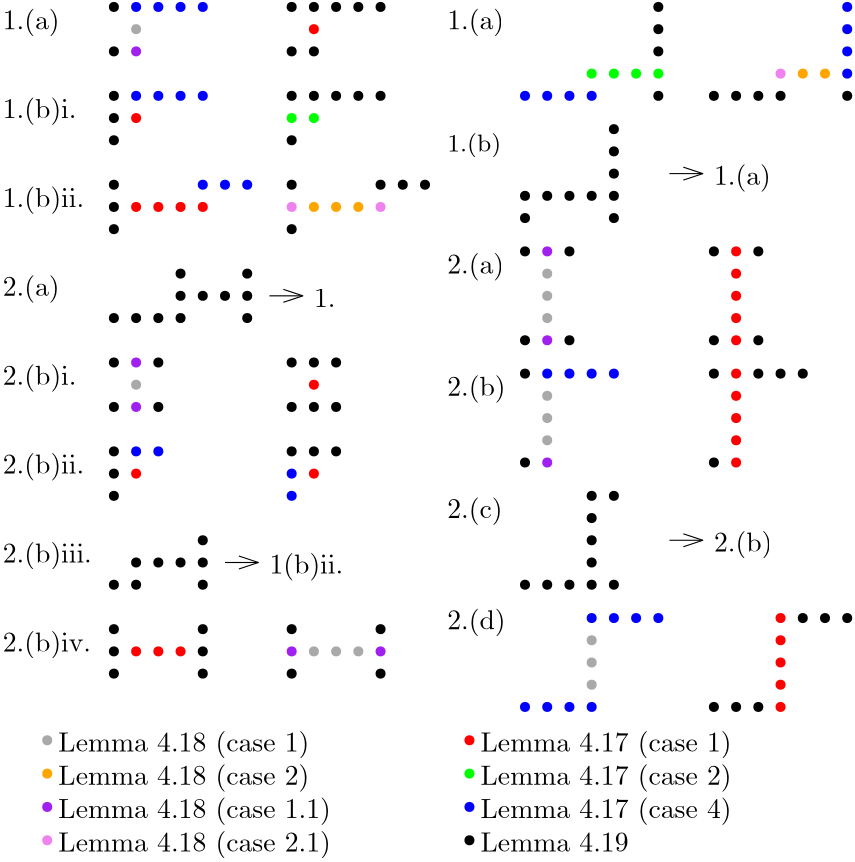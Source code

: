 <?xml version="1.0"?>
<!DOCTYPE ipe SYSTEM "ipe.dtd">
<ipe version="70005" creator="Ipe 7.1.4">
<info created="D:20170417181645" modified="D:20170417192416"/>
<ipestyle name="basic">
<symbol name="arrow/arc(spx)">
<path stroke="sym-stroke" fill="sym-stroke" pen="sym-pen">
0 0 m
-1 0.333 l
-1 -0.333 l
h
</path>
</symbol>
<symbol name="arrow/farc(spx)">
<path stroke="sym-stroke" fill="white" pen="sym-pen">
0 0 m
-1 0.333 l
-1 -0.333 l
h
</path>
</symbol>
<symbol name="mark/circle(sx)" transformations="translations">
<path fill="sym-stroke">
0.6 0 0 0.6 0 0 e
0.4 0 0 0.4 0 0 e
</path>
</symbol>
<symbol name="mark/disk(sx)" transformations="translations">
<path fill="sym-stroke">
0.6 0 0 0.6 0 0 e
</path>
</symbol>
<symbol name="mark/fdisk(sfx)" transformations="translations">
<group>
<path fill="sym-fill">
0.5 0 0 0.5 0 0 e
</path>
<path fill="sym-stroke" fillrule="eofill">
0.6 0 0 0.6 0 0 e
0.4 0 0 0.4 0 0 e
</path>
</group>
</symbol>
<symbol name="mark/box(sx)" transformations="translations">
<path fill="sym-stroke" fillrule="eofill">
-0.6 -0.6 m
0.6 -0.6 l
0.6 0.6 l
-0.6 0.6 l
h
-0.4 -0.4 m
0.4 -0.4 l
0.4 0.4 l
-0.4 0.4 l
h
</path>
</symbol>
<symbol name="mark/square(sx)" transformations="translations">
<path fill="sym-stroke">
-0.6 -0.6 m
0.6 -0.6 l
0.6 0.6 l
-0.6 0.6 l
h
</path>
</symbol>
<symbol name="mark/fsquare(sfx)" transformations="translations">
<group>
<path fill="sym-fill">
-0.5 -0.5 m
0.5 -0.5 l
0.5 0.5 l
-0.5 0.5 l
h
</path>
<path fill="sym-stroke" fillrule="eofill">
-0.6 -0.6 m
0.6 -0.6 l
0.6 0.6 l
-0.6 0.6 l
h
-0.4 -0.4 m
0.4 -0.4 l
0.4 0.4 l
-0.4 0.4 l
h
</path>
</group>
</symbol>
<symbol name="mark/cross(sx)" transformations="translations">
<group>
<path fill="sym-stroke">
-0.43 -0.57 m
0.57 0.43 l
0.43 0.57 l
-0.57 -0.43 l
h
</path>
<path fill="sym-stroke">
-0.43 0.57 m
0.57 -0.43 l
0.43 -0.57 l
-0.57 0.43 l
h
</path>
</group>
</symbol>
<symbol name="arrow/fnormal(spx)">
<path stroke="sym-stroke" fill="white" pen="sym-pen">
0 0 m
-1 0.333 l
-1 -0.333 l
h
</path>
</symbol>
<symbol name="arrow/pointed(spx)">
<path stroke="sym-stroke" fill="sym-stroke" pen="sym-pen">
0 0 m
-1 0.333 l
-0.8 0 l
-1 -0.333 l
h
</path>
</symbol>
<symbol name="arrow/fpointed(spx)">
<path stroke="sym-stroke" fill="white" pen="sym-pen">
0 0 m
-1 0.333 l
-0.8 0 l
-1 -0.333 l
h
</path>
</symbol>
<symbol name="arrow/linear(spx)">
<path stroke="sym-stroke" pen="sym-pen">
-1 0.333 m
0 0 l
-1 -0.333 l
</path>
</symbol>
<symbol name="arrow/fdouble(spx)">
<path stroke="sym-stroke" fill="white" pen="sym-pen">
0 0 m
-1 0.333 l
-1 -0.333 l
h
-1 0 m
-2 0.333 l
-2 -0.333 l
h
</path>
</symbol>
<symbol name="arrow/double(spx)">
<path stroke="sym-stroke" fill="sym-stroke" pen="sym-pen">
0 0 m
-1 0.333 l
-1 -0.333 l
h
-1 0 m
-2 0.333 l
-2 -0.333 l
h
</path>
</symbol>
<pen name="heavier" value="0.8"/>
<pen name="fat" value="1.2"/>
<pen name="ultrafat" value="2"/>
<symbolsize name="large" value="5"/>
<symbolsize name="small" value="2"/>
<symbolsize name="tiny" value="1.1"/>
<arrowsize name="large" value="10"/>
<arrowsize name="small" value="5"/>
<arrowsize name="tiny" value="3"/>
<color name="red" value="1 0 0"/>
<color name="green" value="0 1 0"/>
<color name="blue" value="0 0 1"/>
<color name="yellow" value="1 1 0"/>
<color name="orange" value="1 0.647 0"/>
<color name="gold" value="1 0.843 0"/>
<color name="purple" value="0.627 0.125 0.941"/>
<color name="gray" value="0.745"/>
<color name="brown" value="0.647 0.165 0.165"/>
<color name="navy" value="0 0 0.502"/>
<color name="pink" value="1 0.753 0.796"/>
<color name="seagreen" value="0.18 0.545 0.341"/>
<color name="turquoise" value="0.251 0.878 0.816"/>
<color name="violet" value="0.933 0.51 0.933"/>
<color name="darkblue" value="0 0 0.545"/>
<color name="darkcyan" value="0 0.545 0.545"/>
<color name="darkgray" value="0.663"/>
<color name="darkgreen" value="0 0.392 0"/>
<color name="darkmagenta" value="0.545 0 0.545"/>
<color name="darkorange" value="1 0.549 0"/>
<color name="darkred" value="0.545 0 0"/>
<color name="lightblue" value="0.678 0.847 0.902"/>
<color name="lightcyan" value="0.878 1 1"/>
<color name="lightgray" value="0.827"/>
<color name="lightgreen" value="0.565 0.933 0.565"/>
<color name="lightyellow" value="1 1 0.878"/>
<dashstyle name="dashed" value="[4] 0"/>
<dashstyle name="dotted" value="[1 3] 0"/>
<dashstyle name="dash dotted" value="[4 2 1 2] 0"/>
<dashstyle name="dash dot dotted" value="[4 2 1 2 1 2] 0"/>
<textsize name="large" value="\large"/>
<textsize name="small" value="\small"/>
<textsize name="tiny" value="\tiny"/>
<textsize name="Large" value="\Large"/>
<textsize name="LARGE" value="\LARGE"/>
<textsize name="huge" value="\huge"/>
<textsize name="Huge" value="\Huge"/>
<textsize name="footnote" value="\footnotesize"/>
<textstyle name="center" begin="\begin{center}" end="\end{center}"/>
<textstyle name="itemize" begin="\begin{itemize}" end="\end{itemize}"/>
<textstyle name="item" begin="\begin{itemize}\item{}" end="\end{itemize}"/>
<gridsize name="4 pts" value="4"/>
<gridsize name="8 pts (~3 mm)" value="8"/>
<gridsize name="16 pts (~6 mm)" value="16"/>
<gridsize name="32 pts (~12 mm)" value="32"/>
<gridsize name="10 pts (~3.5 mm)" value="10"/>
<gridsize name="20 pts (~7 mm)" value="20"/>
<gridsize name="14 pts (~5 mm)" value="14"/>
<gridsize name="28 pts (~10 mm)" value="28"/>
<gridsize name="56 pts (~20 mm)" value="56"/>
<anglesize name="90 deg" value="90"/>
<anglesize name="60 deg" value="60"/>
<anglesize name="45 deg" value="45"/>
<anglesize name="30 deg" value="30"/>
<anglesize name="22.5 deg" value="22.5"/>
<tiling name="falling" angle="-60" step="4" width="1"/>
<tiling name="rising" angle="30" step="4" width="1"/>
</ipestyle>
<page>
<layer name="alpha"/>
<view layers="alpha" active="alpha"/>
<text layer="alpha" matrix="1 0 0 1 156 -48" transformations="translations" pos="4 832" stroke="black" type="label" width="19.455" height="6.726" depth="2.24" valign="baseline" size="small">1.(b)</text>
<text matrix="1 0 0 1 156 32" transformations="translations" pos="4 796" stroke="black" type="label" width="20.479" height="7.473" depth="2.49" valign="baseline">1.(a)</text>
<text matrix="1 0 0 1 156 4" transformations="translations" pos="4 736" stroke="black" type="label" width="20.479" height="7.473" depth="2.49" valign="baseline">2.(a)</text>
<text matrix="1 0 0 1 156 20" transformations="translations" pos="4 676" stroke="black" type="label" width="21.032" height="7.473" depth="2.49" valign="baseline">2.(b)</text>
<text matrix="1 0 0 1 156 24" transformations="translations" pos="4 628" stroke="black" type="label" width="19.925" height="7.473" depth="2.49" valign="baseline">2.(c)</text>
<use matrix="1 0 0 1 152 -44" name="mark/disk(sx)" pos="68 836" size="normal" stroke="black"/>
<use matrix="1 0 0 1 152 -44" name="mark/disk(sx)" pos="68 828" size="normal" stroke="black"/>
<use matrix="1 0 0 1 152 -44" name="mark/disk(sx)" pos="68 820" size="normal" stroke="black"/>
<use matrix="1 0 0 1 152 -44" name="mark/disk(sx)" pos="68 812" size="normal" stroke="black"/>
<use matrix="1 0 0 1 152 -44" name="mark/disk(sx)" pos="68 804" size="normal" stroke="black"/>
<use matrix="1 0 0 1 152 -44" name="mark/disk(sx)" pos="60 812" size="normal" stroke="black"/>
<use matrix="1 0 0 1 152 -44" name="mark/disk(sx)" pos="52 812" size="normal" stroke="black"/>
<use matrix="1 0 0 1 152 -44" name="mark/disk(sx)" pos="44 812" size="normal" stroke="black"/>
<use matrix="1 0 0 1 152 -44" name="mark/disk(sx)" pos="36 812" size="normal" stroke="black"/>
<use matrix="1 0 0 1 152 -44" name="mark/disk(sx)" pos="36 804" size="normal" stroke="black"/>
<use matrix="1 0 0 1 156 44" name="mark/disk(sx)" pos="80 792" size="normal" stroke="black"/>
<use matrix="1 0 0 1 156 44" name="mark/disk(sx)" pos="80 784" size="normal" stroke="black"/>
<use matrix="1 0 0 1 156 44" name="mark/disk(sx)" pos="80 776" size="normal" stroke="black"/>
<use matrix="1 0 0 1 156 44" name="mark/disk(sx)" pos="80 768" size="normal" stroke="green"/>
<use matrix="1 0 0 1 156 44" name="mark/disk(sx)" pos="80 760" size="normal" stroke="black"/>
<use matrix="1 0 0 1 156 44" name="mark/disk(sx)" pos="72 768" size="normal" stroke="green"/>
<use matrix="1 0 0 1 156 44" name="mark/disk(sx)" pos="64 768" size="normal" stroke="green"/>
<use matrix="1 0 0 1 156 44" name="mark/disk(sx)" pos="56 768" size="normal" stroke="green"/>
<use matrix="1 0 0 1 156 44" name="mark/disk(sx)" pos="56 760" size="normal" stroke="blue"/>
<use matrix="1 0 0 1 156 44" name="mark/disk(sx)" pos="48 760" size="normal" stroke="blue"/>
<use matrix="1 0 0 1 156 44" name="mark/disk(sx)" pos="40 760" size="normal" stroke="blue"/>
<use matrix="1 0 0 1 156 44" name="mark/disk(sx)" pos="32 760" size="normal" stroke="blue"/>
<use matrix="1 0 0 1 224 44" name="mark/disk(sx)" pos="80 792" size="normal" stroke="blue"/>
<use matrix="1 0 0 1 224 44" name="mark/disk(sx)" pos="80 784" size="normal" stroke="blue"/>
<use matrix="1 0 0 1 224 44" name="mark/disk(sx)" pos="80 776" size="normal" stroke="blue"/>
<use matrix="1 0 0 1 224 44" name="mark/disk(sx)" pos="80 768" size="normal" stroke="blue"/>
<use matrix="1 0 0 1 224 44" name="mark/disk(sx)" pos="80 760" size="normal" stroke="black"/>
<use matrix="1 0 0 1 224 44" name="mark/disk(sx)" pos="72 768" size="normal" stroke="orange"/>
<use matrix="1 0 0 1 224 44" name="mark/disk(sx)" pos="64 768" size="normal" stroke="orange"/>
<use matrix="1 0 0 1 224 44" name="mark/disk(sx)" pos="56 768" size="normal" stroke="violet"/>
<use matrix="1 0 0 1 224 44" name="mark/disk(sx)" pos="56 760" size="normal" stroke="black"/>
<use matrix="1 0 0 1 224 44" name="mark/disk(sx)" pos="48 760" size="normal" stroke="black"/>
<use matrix="1 0 0 1 224 44" name="mark/disk(sx)" pos="40 760" size="normal" stroke="black"/>
<use matrix="1 0 0 1 224 44" name="mark/disk(sx)" pos="32 760" size="normal" stroke="black"/>
<path matrix="1 0 0 1 164 -40" stroke="black" arrow="linear/normal">
76 816 m
88 816 l
</path>
<text matrix="1 0 0 1 164 -40" transformations="translations" pos="92 812" stroke="black" type="label" width="20.479" height="7.473" depth="2.49" valign="baseline">1.(a)</text>
<use matrix="1 0 0 1 152 4" name="mark/disk(sx)" pos="36 744" size="normal" stroke="black"/>
<use matrix="1 0 0 1 152 4" name="mark/disk(sx)" pos="44 744" size="normal" stroke="purple"/>
<use matrix="1 0 0 1 152 4" name="mark/disk(sx)" pos="44 736" size="normal" stroke="darkgray"/>
<use matrix="1 0 0 1 152 4" name="mark/disk(sx)" pos="44 728" size="normal" stroke="darkgray"/>
<use matrix="1 0 0 1 152 4" name="mark/disk(sx)" pos="44 720" size="normal" stroke="darkgray"/>
<use matrix="1 0 0 1 152 4" name="mark/disk(sx)" pos="44 712" size="normal" stroke="purple"/>
<use matrix="1 0 0 1 152 4" name="mark/disk(sx)" pos="36 712" size="normal" stroke="black"/>
<use matrix="1 0 0 1 152 4" name="mark/disk(sx)" pos="52 712" size="normal" stroke="black"/>
<use matrix="1 0 0 1 152 4" name="mark/disk(sx)" pos="52 744" size="normal" stroke="black"/>
<use matrix="1 0 0 1 220 4" name="mark/disk(sx)" pos="36 744" size="normal" stroke="black"/>
<use matrix="1 0 0 1 220 4" name="mark/disk(sx)" pos="44 744" size="normal" stroke="red"/>
<use matrix="1 0 0 1 220 4" name="mark/disk(sx)" pos="44 736" size="normal" stroke="red"/>
<use matrix="1 0 0 1 220 4" name="mark/disk(sx)" pos="44 728" size="normal" stroke="red"/>
<use matrix="1 0 0 1 220 4" name="mark/disk(sx)" pos="44 720" size="normal" stroke="red"/>
<use matrix="1 0 0 1 220 4" name="mark/disk(sx)" pos="44 712" size="normal" stroke="red"/>
<use matrix="1 0 0 1 220 4" name="mark/disk(sx)" pos="36 712" size="normal" stroke="black"/>
<use matrix="1 0 0 1 220 4" name="mark/disk(sx)" pos="52 712" size="normal" stroke="black"/>
<use matrix="1 0 0 1 220 4" name="mark/disk(sx)" pos="52 744" size="normal" stroke="black"/>
<use matrix="1 0 0 1 152 4" name="mark/disk(sx)" pos="36 700" size="normal" stroke="black"/>
<use matrix="1 0 0 1 152 4" name="mark/disk(sx)" pos="44 700" size="normal" stroke="blue"/>
<use matrix="1 0 0 1 152 4" name="mark/disk(sx)" pos="44 692" size="normal" stroke="darkgray"/>
<use matrix="1 0 0 1 152 4" name="mark/disk(sx)" pos="44 684" size="normal" stroke="darkgray"/>
<use matrix="1 0 0 1 152 4" name="mark/disk(sx)" pos="44 676" size="normal" stroke="darkgray"/>
<use matrix="1 0 0 1 152 4" name="mark/disk(sx)" pos="44 668" size="normal" stroke="purple"/>
<use matrix="1 0 0 1 152 4" name="mark/disk(sx)" pos="36 668" size="normal" stroke="black"/>
<use matrix="1 0 0 1 152 4" name="mark/disk(sx)" pos="52 700" size="normal" stroke="blue"/>
<use matrix="1 0 0 1 152 4" name="mark/disk(sx)" pos="60 700" size="normal" stroke="blue"/>
<use matrix="1 0 0 1 152 4" name="mark/disk(sx)" pos="68 700" size="normal" stroke="blue"/>
<use matrix="1 0 0 1 220 4" name="mark/disk(sx)" pos="36 700" size="normal" stroke="black"/>
<use matrix="1 0 0 1 220 4" name="mark/disk(sx)" pos="44 700" size="normal" stroke="red"/>
<use matrix="1 0 0 1 220 4" name="mark/disk(sx)" pos="44 692" size="normal" stroke="red"/>
<use matrix="1 0 0 1 220 4" name="mark/disk(sx)" pos="44 684" size="normal" stroke="red"/>
<use matrix="1 0 0 1 220 4" name="mark/disk(sx)" pos="44 676" size="normal" stroke="red"/>
<use matrix="1 0 0 1 220 4" name="mark/disk(sx)" pos="44 668" size="normal" stroke="red"/>
<use matrix="1 0 0 1 220 4" name="mark/disk(sx)" pos="36 668" size="normal" stroke="black"/>
<use matrix="1 0 0 1 220 4" name="mark/disk(sx)" pos="52 700" size="normal" stroke="black"/>
<use matrix="1 0 0 1 220 4" name="mark/disk(sx)" pos="60 700" size="normal" stroke="black"/>
<use matrix="1 0 0 1 220 4" name="mark/disk(sx)" pos="68 700" size="normal" stroke="black"/>
<use matrix="1 0 0 1 152 4" name="mark/disk(sx)" pos="60 656" size="normal" stroke="black"/>
<use matrix="1 0 0 1 152 4" name="mark/disk(sx)" pos="68 656" size="normal" stroke="black"/>
<use matrix="1 0 0 1 152 4" name="mark/disk(sx)" pos="60 648" size="normal" stroke="black"/>
<use matrix="1 0 0 1 152 4" name="mark/disk(sx)" pos="60 640" size="normal" stroke="black"/>
<use matrix="1 0 0 1 152 4" name="mark/disk(sx)" pos="60 632" size="normal" stroke="black"/>
<use matrix="1 0 0 1 152 4" name="mark/disk(sx)" pos="60 624" size="normal" stroke="black"/>
<use matrix="1 0 0 1 152 4" name="mark/disk(sx)" pos="68 624" size="normal" stroke="black"/>
<use matrix="1 0 0 1 152 4" name="mark/disk(sx)" pos="52 624" size="normal" stroke="black"/>
<use matrix="1 0 0 1 152 4" name="mark/disk(sx)" pos="44 624" size="normal" stroke="black"/>
<use matrix="1 0 0 1 152 4" name="mark/disk(sx)" pos="36 624" size="normal" stroke="black"/>
<path matrix="1 0 0 1 160 8" stroke="black" arrow="linear/normal">
80 636 m
92 636 l
</path>
<text matrix="1 0 0 1 160 8" transformations="translations" pos="96 632" stroke="black" type="label" width="21.032" height="7.473" depth="2.49" valign="baseline">2.(b)</text>
<text matrix="1 0 0 1 156 16" transformations="translations" pos="4 596" stroke="black" type="label" width="21.032" height="7.473" depth="2.49" valign="baseline">2.(d)</text>
<use matrix="1 0 0 1 152 4" name="mark/disk(sx)" pos="60 612" size="normal" stroke="blue"/>
<use matrix="1 0 0 1 152 4" name="mark/disk(sx)" pos="60 604" size="normal" stroke="darkgray"/>
<use matrix="1 0 0 1 152 4" name="mark/disk(sx)" pos="60 596" size="normal" stroke="darkgray"/>
<use matrix="1 0 0 1 152 4" name="mark/disk(sx)" pos="60 588" size="normal" stroke="darkgray"/>
<use matrix="1 0 0 1 152 4" name="mark/disk(sx)" pos="60 580" size="normal" stroke="blue"/>
<use matrix="1 0 0 1 152 4" name="mark/disk(sx)" pos="52 580" size="normal" stroke="blue"/>
<use matrix="1 0 0 1 152 4" name="mark/disk(sx)" pos="44 580" size="normal" stroke="blue"/>
<use matrix="1 0 0 1 152 4" name="mark/disk(sx)" pos="36 580" size="normal" stroke="blue"/>
<use matrix="1 0 0 1 152 4" name="mark/disk(sx)" pos="68 612" size="normal" stroke="blue"/>
<use matrix="1 0 0 1 152 4" name="mark/disk(sx)" pos="76 612" size="normal" stroke="blue"/>
<use matrix="1 0 0 1 152 4" name="mark/disk(sx)" pos="84 612" size="normal" stroke="blue"/>
<use matrix="1 0 0 1 220 4" name="mark/disk(sx)" pos="60 612" size="normal" stroke="red"/>
<use matrix="1 0 0 1 220 4" name="mark/disk(sx)" pos="60 604" size="normal" stroke="red"/>
<use matrix="1 0 0 1 220 4" name="mark/disk(sx)" pos="60 596" size="normal" stroke="red"/>
<use matrix="1 0 0 1 220 4" name="mark/disk(sx)" pos="60 588" size="normal" stroke="red"/>
<use matrix="1 0 0 1 220 4" name="mark/disk(sx)" pos="60 580" size="normal" stroke="red"/>
<use matrix="1 0 0 1 220 4" name="mark/disk(sx)" pos="52 580" size="normal" stroke="black"/>
<use matrix="1 0 0 1 220 4" name="mark/disk(sx)" pos="44 580" size="normal" stroke="black"/>
<use matrix="1 0 0 1 220 4" name="mark/disk(sx)" pos="36 580" size="normal" stroke="black"/>
<use matrix="1 0 0 1 220 4" name="mark/disk(sx)" pos="68 612" size="normal" stroke="black"/>
<use matrix="1 0 0 1 220 4" name="mark/disk(sx)" pos="76 612" size="normal" stroke="black"/>
<use matrix="1 0 0 1 220 4" name="mark/disk(sx)" pos="84 612" size="normal" stroke="black"/>
<text matrix="1 0 0 1 -4 -4" transformations="translations" pos="4 832" stroke="black" type="label" width="20.479" height="7.473" depth="2.49" valign="baseline">1.(a)</text>
<use matrix="1 0 0 1 8 0" name="mark/disk(sx)" pos="32 836" size="normal" stroke="black"/>
<use matrix="1 0 0 1 8 0" name="mark/disk(sx)" pos="32 820" size="normal" stroke="black"/>
<use matrix="1 0 0 1 8 0" name="mark/disk(sx)" pos="40 820" size="normal" stroke="purple"/>
<use matrix="1 0 0 1 8 0" name="mark/disk(sx)" pos="40 836" size="normal" stroke="blue"/>
<use matrix="1 0 0 1 8 0" name="mark/disk(sx)" pos="40 828" size="normal" stroke="darkgray"/>
<use matrix="1 0 0 1 8 0" name="mark/disk(sx)" pos="48 836" size="normal" stroke="blue"/>
<use matrix="1 0 0 1 8 0" name="mark/disk(sx)" pos="56 836" size="normal" stroke="blue"/>
<use matrix="1 0 0 1 8 0" name="mark/disk(sx)" pos="64 836" size="normal" stroke="blue"/>
<use matrix="1 0 0 1 72 0" name="mark/disk(sx)" pos="32 836" size="normal" stroke="black"/>
<use matrix="1 0 0 1 72 0" name="mark/disk(sx)" pos="32 820" size="normal" stroke="black"/>
<use matrix="1 0 0 1 72 0" name="mark/disk(sx)" pos="40 820" size="normal" stroke="black"/>
<use matrix="1 0 0 1 72 0" name="mark/disk(sx)" pos="40 836" size="normal" stroke="black"/>
<use matrix="1 0 0 1 72 0" name="mark/disk(sx)" pos="40 828" size="normal" stroke="red"/>
<use matrix="1 0 0 1 72 0" name="mark/disk(sx)" pos="48 836" size="normal" stroke="black"/>
<use matrix="1 0 0 1 72 0" name="mark/disk(sx)" pos="56 836" size="normal" stroke="black"/>
<use matrix="1 0 0 1 72 0" name="mark/disk(sx)" pos="64 836" size="normal" stroke="black"/>
<text matrix="1 0 0 1 -4 0" transformations="translations" pos="4 796" stroke="black" type="label" width="26.567" height="7.473" depth="2.49" valign="baseline">1.(b)i.</text>
<use matrix="1 0 0 1 0 4" name="mark/disk(sx)" pos="40 800" size="normal" stroke="black"/>
<use matrix="1 0 0 1 0 4" name="mark/disk(sx)" pos="40 784" size="normal" stroke="black"/>
<use matrix="1 0 0 1 0 4" name="mark/disk(sx)" pos="48 792" size="normal" stroke="red"/>
<use matrix="1 0 0 1 0 4" name="mark/disk(sx)" pos="56 800" size="normal" stroke="blue"/>
<use matrix="1 0 0 1 0 4" name="mark/disk(sx)" pos="48 800" size="normal" stroke="blue"/>
<use matrix="1 0 0 1 0 4" name="mark/disk(sx)" pos="40 792" size="normal" stroke="black"/>
<use matrix="1 0 0 1 0 4" name="mark/disk(sx)" pos="64 800" size="normal" stroke="blue"/>
<use matrix="1 0 0 1 0 4" name="mark/disk(sx)" pos="72 800" size="normal" stroke="blue"/>
<use matrix="1 0 0 1 64 4" name="mark/disk(sx)" pos="40 800" size="normal" stroke="black"/>
<use matrix="1 0 0 1 64 4" name="mark/disk(sx)" pos="40 784" size="normal" stroke="black"/>
<use matrix="1 0 0 1 64 4" name="mark/disk(sx)" pos="48 792" size="normal" stroke="green"/>
<use matrix="1 0 0 1 64 4" name="mark/disk(sx)" pos="56 800" size="normal" stroke="black"/>
<use matrix="1 0 0 1 64 4" name="mark/disk(sx)" pos="48 800" size="normal" stroke="black"/>
<use matrix="1 0 0 1 64 4" name="mark/disk(sx)" pos="40 792" size="normal" stroke="green"/>
<use matrix="1 0 0 1 64 4" name="mark/disk(sx)" pos="64 800" size="normal" stroke="black"/>
<use matrix="1 0 0 1 64 4" name="mark/disk(sx)" pos="72 800" size="normal" stroke="black"/>
<text matrix="1 0 0 1 -4 0" transformations="translations" pos="4 764" stroke="black" type="label" width="29.335" height="7.473" depth="2.49" valign="baseline">1.(b)ii.</text>
<use matrix="1 0 0 1 0 4" name="mark/disk(sx)" pos="40 768" size="normal" stroke="black"/>
<use matrix="1 0 0 1 0 4" name="mark/disk(sx)" pos="40 760" size="normal" stroke="black"/>
<use matrix="1 0 0 1 0 4" name="mark/disk(sx)" pos="40 752" size="normal" stroke="black"/>
<use matrix="1 0 0 1 0 4" name="mark/disk(sx)" pos="48 760" size="normal" stroke="red"/>
<use matrix="1 0 0 1 0 4" name="mark/disk(sx)" pos="56 760" size="normal" stroke="red"/>
<use matrix="1 0 0 1 0 4" name="mark/disk(sx)" pos="64 760" size="normal" stroke="red"/>
<use matrix="1 0 0 1 0 4" name="mark/disk(sx)" pos="72 760" size="normal" stroke="red"/>
<use matrix="1 0 0 1 0 4" name="mark/disk(sx)" pos="72 768" size="normal" stroke="blue"/>
<use matrix="1 0 0 1 0 4" name="mark/disk(sx)" pos="80 768" size="normal" stroke="blue"/>
<use matrix="1 0 0 1 0 4" name="mark/disk(sx)" pos="88 768" size="normal" stroke="blue"/>
<use matrix="1 0 0 1 64 4" name="mark/disk(sx)" pos="40 768" size="normal" stroke="black"/>
<use matrix="1 0 0 1 64 4" name="mark/disk(sx)" pos="40 760" size="normal" stroke="violet"/>
<use matrix="1 0 0 1 64 4" name="mark/disk(sx)" pos="40 752" size="normal" stroke="black"/>
<use matrix="1 0 0 1 64 4" name="mark/disk(sx)" pos="48 760" size="normal" stroke="orange"/>
<use matrix="1 0 0 1 64 4" name="mark/disk(sx)" pos="56 760" size="normal" stroke="orange"/>
<use matrix="1 0 0 1 64 4" name="mark/disk(sx)" pos="64 760" size="normal" stroke="orange"/>
<use matrix="1 0 0 1 64 4" name="mark/disk(sx)" pos="72 760" size="normal" stroke="violet"/>
<use matrix="1 0 0 1 64 4" name="mark/disk(sx)" pos="72 768" size="normal" stroke="black"/>
<use matrix="1 0 0 1 64 4" name="mark/disk(sx)" pos="80 768" size="normal" stroke="black"/>
<use matrix="1 0 0 1 64 4" name="mark/disk(sx)" pos="88 768" size="normal" stroke="black"/>
<text matrix="1 0 0 1 -4 -4" transformations="translations" pos="4 736" stroke="black" type="label" width="20.479" height="7.473" depth="2.49" valign="baseline">2.(a)</text>
<use matrix="1 0 0 1 8 0" name="mark/disk(sx)" pos="32 724" size="normal" stroke="black"/>
<use matrix="1 0 0 1 8 0" name="mark/disk(sx)" pos="40 724" size="normal" stroke="black"/>
<use matrix="1 0 0 1 8 0" name="mark/disk(sx)" pos="48 724" size="normal" stroke="black"/>
<use matrix="1 0 0 1 8 0" name="mark/disk(sx)" pos="56 732" size="normal" stroke="black"/>
<use matrix="1 0 0 1 8 0" name="mark/disk(sx)" pos="64 732" size="normal" stroke="black"/>
<use matrix="1 0 0 1 8 0" name="mark/disk(sx)" pos="72 732" size="normal" stroke="black"/>
<use matrix="1 0 0 1 8 0" name="mark/disk(sx)" pos="80 732" size="normal" stroke="black"/>
<use matrix="1 0 0 1 8 0" name="mark/disk(sx)" pos="80 740" size="normal" stroke="black"/>
<use matrix="1 0 0 1 8 0" name="mark/disk(sx)" pos="80 724" size="normal" stroke="black"/>
<use matrix="1 0 0 1 8 0" name="mark/disk(sx)" pos="56 740" size="normal" stroke="black"/>
<use matrix="1 0 0 1 8 0" name="mark/disk(sx)" pos="56 724" size="normal" stroke="black"/>
<text matrix="1 0 0 1 -4 -4" transformations="translations" pos="4 704" stroke="black" type="label" width="26.567" height="7.473" depth="2.49" valign="baseline">2.(b)i.</text>
<use matrix="1 0 0 1 0 -4" name="mark/disk(sx)" pos="40 712" size="normal" stroke="black"/>
<use matrix="1 0 0 1 0 -4" name="mark/disk(sx)" pos="40 696" size="normal" stroke="black"/>
<use matrix="1 0 0 1 0 -4" name="mark/disk(sx)" pos="48 704" size="normal" stroke="darkgray"/>
<use matrix="1 0 0 1 0 -4" name="mark/disk(sx)" pos="48 696" size="normal" stroke="purple"/>
<use matrix="1 0 0 1 0 -4" name="mark/disk(sx)" pos="48 712" size="normal" stroke="purple"/>
<use matrix="1 0 0 1 0 -4" name="mark/disk(sx)" pos="56 712" size="normal" stroke="black"/>
<use matrix="1 0 0 1 0 -4" name="mark/disk(sx)" pos="56 696" size="normal" stroke="black"/>
<use matrix="1 0 0 1 64 -4" name="mark/disk(sx)" pos="40 712" size="normal" stroke="black"/>
<use matrix="1 0 0 1 64 -4" name="mark/disk(sx)" pos="40 696" size="normal" stroke="black"/>
<use matrix="1 0 0 1 64 -4" name="mark/disk(sx)" pos="48 704" size="normal" stroke="red"/>
<use matrix="1 0 0 1 64 -4" name="mark/disk(sx)" pos="48 696" size="normal" stroke="black"/>
<use matrix="1 0 0 1 64 -4" name="mark/disk(sx)" pos="48 712" size="normal" stroke="black"/>
<use matrix="1 0 0 1 64 -4" name="mark/disk(sx)" pos="56 712" size="normal" stroke="black"/>
<use matrix="1 0 0 1 64 -4" name="mark/disk(sx)" pos="56 696" size="normal" stroke="black"/>
<path matrix="1 0 0 1 8 0" stroke="black" arrow="linear/normal">
88 732 m
100 732 l
</path>
<text matrix="1 0 0 1 8 0" transformations="translations" pos="104 728" stroke="black" type="label" width="7.749" height="6.42" depth="0" valign="baseline">1.</text>
<text matrix="1 0 0 1 -4 -8" transformations="translations" pos="4 676" stroke="black" type="label" width="29.335" height="7.473" depth="2.49" valign="baseline">2.(b)ii.</text>
<use matrix="1 0 0 1 0 -8" name="mark/disk(sx)" pos="40 684" size="normal" stroke="black"/>
<use matrix="1 0 0 1 0 -8" name="mark/disk(sx)" pos="40 676" size="normal" stroke="black"/>
<use matrix="1 0 0 1 0 -8" name="mark/disk(sx)" pos="40 668" size="normal" stroke="black"/>
<use matrix="1 0 0 1 0 -8" name="mark/disk(sx)" pos="48 676" size="normal" stroke="red"/>
<use matrix="1 0 0 1 0 -8" name="mark/disk(sx)" pos="48 684" size="normal" stroke="blue"/>
<use matrix="1 0 0 1 0 -8" name="mark/disk(sx)" pos="56 684" size="normal" stroke="blue"/>
<use matrix="1 0 0 1 64 -8" name="mark/disk(sx)" pos="40 684" size="normal" stroke="black"/>
<use matrix="1 0 0 1 64 -8" name="mark/disk(sx)" pos="40 676" size="normal" stroke="blue"/>
<use matrix="1 0 0 1 64 -8" name="mark/disk(sx)" pos="40 668" size="normal" stroke="blue"/>
<use matrix="1 0 0 1 64 -8" name="mark/disk(sx)" pos="48 676" size="normal" stroke="red"/>
<use matrix="1 0 0 1 64 -8" name="mark/disk(sx)" pos="48 684" size="normal" stroke="black"/>
<use matrix="1 0 0 1 64 -8" name="mark/disk(sx)" pos="56 684" size="normal" stroke="black"/>
<text matrix="1 0 0 1 -4 -16" transformations="translations" pos="4 652" stroke="black" type="label" width="32.102" height="7.473" depth="2.49" valign="baseline">2.(b)iii.</text>
<use matrix="1 0 0 1 -4 -16" name="mark/disk(sx)" pos="44 644" size="normal" stroke="black"/>
<use matrix="1 0 0 1 -4 -16" name="mark/disk(sx)" pos="52 644" size="normal" stroke="black"/>
<use matrix="1 0 0 1 -4 -16" name="mark/disk(sx)" pos="52 652" size="normal" stroke="black"/>
<use matrix="1 0 0 1 -4 -16" name="mark/disk(sx)" pos="60 652" size="normal" stroke="black"/>
<use matrix="1 0 0 1 -4 -16" name="mark/disk(sx)" pos="68 652" size="normal" stroke="black"/>
<use matrix="1 0 0 1 -4 -16" name="mark/disk(sx)" pos="76 652" size="normal" stroke="black"/>
<use matrix="1 0 0 1 -4 -16" name="mark/disk(sx)" pos="76 660" size="normal" stroke="black"/>
<use matrix="1 0 0 1 -4 -16" name="mark/disk(sx)" pos="76 644" size="normal" stroke="black"/>
<path matrix="1 0 0 1 -4 -16" stroke="black" arrow="linear/normal">
84 652 m
96 652 l
</path>
<text matrix="1 0 0 1 -4 -16" transformations="translations" pos="100 648" stroke="black" type="label" width="26.567" height="7.473" depth="2.49" valign="baseline">1(b)ii.</text>
<text matrix="1 0 0 1 -4 -24" transformations="translations" pos="4 628" stroke="black" type="label" width="31.825" height="7.473" depth="2.49" valign="baseline">2.(b)iv.</text>
<use matrix="1 0 0 1 -4 -20" name="mark/disk(sx)" pos="44 632" size="normal" stroke="black"/>
<use matrix="1 0 0 1 -4 -20" name="mark/disk(sx)" pos="44 624" size="normal" stroke="black"/>
<use matrix="1 0 0 1 -4 -20" name="mark/disk(sx)" pos="44 616" size="normal" stroke="black"/>
<use matrix="1 0 0 1 -4 -20" name="mark/disk(sx)" pos="52 624" size="normal" stroke="red"/>
<use matrix="1 0 0 1 -4 -20" name="mark/disk(sx)" pos="60 624" size="normal" stroke="red"/>
<use matrix="1 0 0 1 -4 -20" name="mark/disk(sx)" pos="68 624" size="normal" stroke="red"/>
<use matrix="1 0 0 1 -4 -20" name="mark/disk(sx)" pos="76 624" size="normal" stroke="black"/>
<use matrix="1 0 0 1 -4 -20" name="mark/disk(sx)" pos="76 616" size="normal" stroke="black"/>
<use matrix="1 0 0 1 -4 -20" name="mark/disk(sx)" pos="76 632" size="normal" stroke="black"/>
<use matrix="1 0 0 1 60 -20" name="mark/disk(sx)" pos="44 632" size="normal" stroke="black"/>
<use matrix="1 0 0 1 60 -20" name="mark/disk(sx)" pos="44 624" size="normal" stroke="purple"/>
<use matrix="1 0 0 1 60 -20" name="mark/disk(sx)" pos="44 616" size="normal" stroke="black"/>
<use matrix="1 0 0 1 60 -20" name="mark/disk(sx)" pos="52 624" size="normal" stroke="darkgray"/>
<use matrix="1 0 0 1 60 -20" name="mark/disk(sx)" pos="60 624" size="normal" stroke="darkgray"/>
<use matrix="1 0 0 1 60 -20" name="mark/disk(sx)" pos="68 624" size="normal" stroke="darkgray"/>
<use matrix="1 0 0 1 60 -20" name="mark/disk(sx)" pos="76 624" size="normal" stroke="purple"/>
<use matrix="1 0 0 1 60 -20" name="mark/disk(sx)" pos="76 616" size="normal" stroke="black"/>
<use matrix="1 0 0 1 60 -20" name="mark/disk(sx)" pos="76 632" size="normal" stroke="black"/>
<text matrix="1 0 0 1 -108 -264" transformations="translations" pos="128 832" stroke="black" type="label" width="90.411" height="7.473" depth="2.49" valign="baseline">Lemma 4.18 (case 1)</text>
<text matrix="1 0 0 1 -108 -264" transformations="translations" pos="128 820" stroke="black" type="label" width="90.411" height="7.473" depth="2.49" valign="baseline">Lemma 4.18 (case 2)</text>
<text matrix="1 0 0 1 -108 -252" transformations="translations" pos="128 796" stroke="black" type="label" width="98.16" height="7.473" depth="2.49" valign="baseline">Lemma 4.18 (case 1.1)</text>
<text matrix="1 0 0 1 -108 -252" transformations="translations" pos="128 784" stroke="black" type="label" width="98.16" height="7.473" depth="2.49" valign="baseline">Lemma 4.18 (case 2.1)</text>
<text matrix="1 0 0 1 44 -204" transformations="translations" pos="128 772" stroke="black" type="label" width="90.411" height="7.473" depth="2.49" valign="baseline">Lemma 4.17 (case 1)</text>
<text matrix="1 0 0 1 44 -204" transformations="translations" pos="128 760" stroke="black" type="label" width="90.411" height="7.473" depth="2.49" valign="baseline">Lemma 4.17 (case 2)</text>
<text matrix="1 0 0 1 44 -192" transformations="translations" pos="128 736" stroke="black" type="label" width="90.411" height="7.473" depth="2.49" valign="baseline">Lemma 4.17 (case 4)</text>
<text matrix="1 0 0 1 44 -192" transformations="translations" pos="128 724" stroke="black" type="label" width="53.273" height="6.808" depth="0" valign="baseline">Lemma 4.19</text>
<use matrix="1 0 0 1 44 -192" name="mark/disk(sx)" pos="124 728" size="normal" stroke="black"/>
<use matrix="1 0 0 1 44 -192" name="mark/disk(sx)" pos="124 740" size="normal" stroke="blue"/>
<use matrix="1 0 0 1 44 -204" name="mark/disk(sx)" pos="124 764" size="normal" stroke="green"/>
<use matrix="1 0 0 1 44 -204" name="mark/disk(sx)" pos="124 776" size="normal" stroke="red"/>
<use matrix="1 0 0 1 -108 -252" name="mark/disk(sx)" pos="124 788" size="normal" stroke="violet"/>
<use matrix="1 0 0 1 -108 -252" name="mark/disk(sx)" pos="124 800" size="normal" stroke="purple"/>
<use matrix="1 0 0 1 -108 -264" name="mark/disk(sx)" pos="124 824" size="normal" stroke="orange"/>
<use matrix="1 0 0 1 -108 -264" name="mark/disk(sx)" pos="124 836" size="normal" stroke="darkgray"/>
</page>
</ipe>
